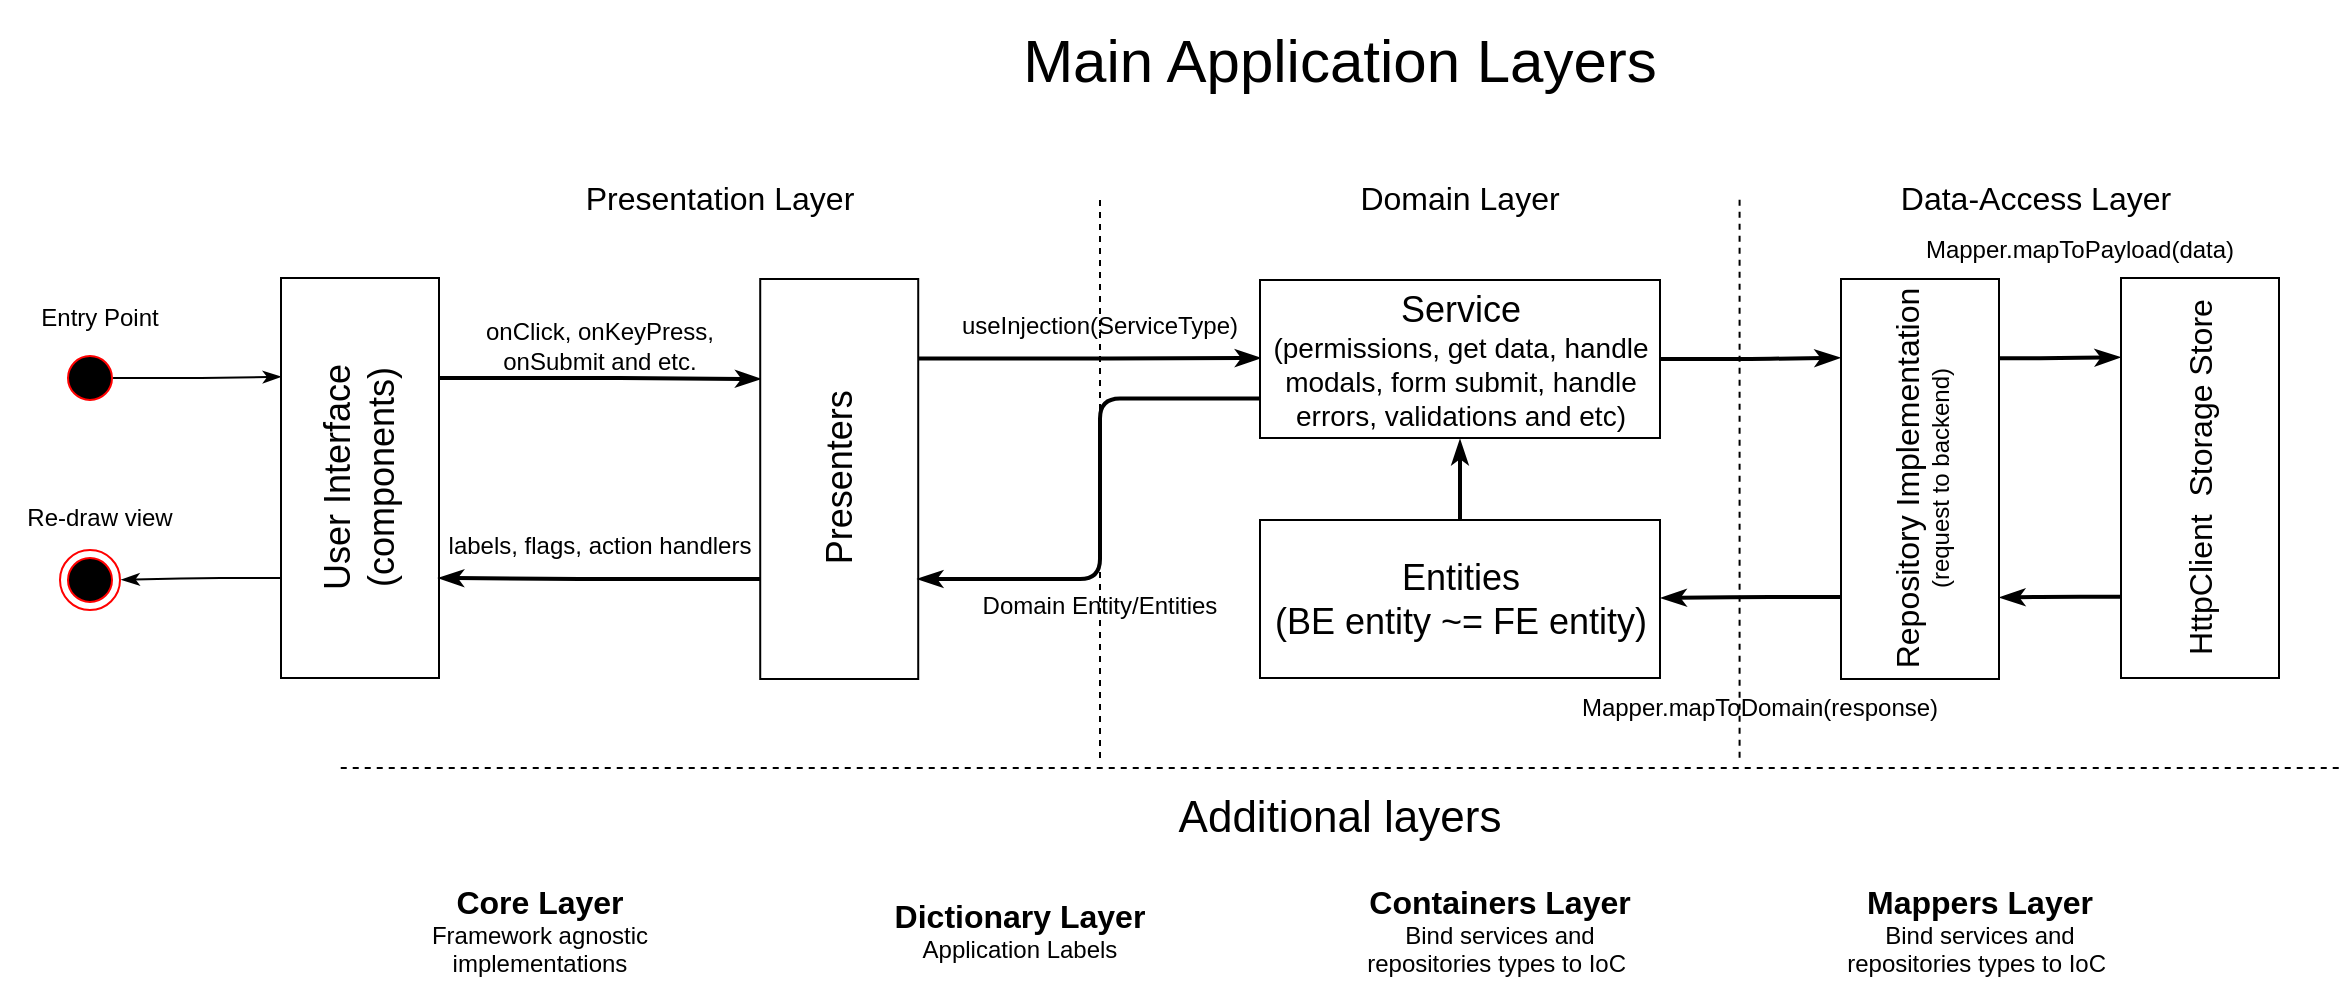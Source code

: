 <mxfile version="16.6.1" type="github">
  <diagram id="C5RBs43oDa-KdzZeNtuy" name="Page-1">
    <mxGraphModel dx="1395" dy="833" grid="1" gridSize="10" guides="1" tooltips="1" connect="1" arrows="1" fold="1" page="1" pageScale="1" pageWidth="1360" pageHeight="560" math="0" shadow="0">
      <root>
        <mxCell id="WIyWlLk6GJQsqaUBKTNV-0" />
        <mxCell id="WIyWlLk6GJQsqaUBKTNV-1" parent="WIyWlLk6GJQsqaUBKTNV-0" />
        <mxCell id="JST6tTWpS_fxi7caz6Xf-43" style="edgeStyle=orthogonalEdgeStyle;orthogonalLoop=1;jettySize=auto;html=1;exitX=0.75;exitY=1;exitDx=0;exitDy=0;entryX=0.75;entryY=0;entryDx=0;entryDy=0;strokeWidth=2;endArrow=classicThin;endFill=1;fontFamily=Helvetica;" parent="WIyWlLk6GJQsqaUBKTNV-1" source="JST6tTWpS_fxi7caz6Xf-26" target="JST6tTWpS_fxi7caz6Xf-27" edge="1">
          <mxGeometry relative="1" as="geometry" />
        </mxCell>
        <mxCell id="JST6tTWpS_fxi7caz6Xf-80" style="edgeStyle=orthogonalEdgeStyle;rounded=1;orthogonalLoop=1;jettySize=auto;html=1;exitX=0.25;exitY=0;exitDx=0;exitDy=0;fontFamily=Helvetica;endArrow=classicThin;endFill=1;entryX=1.024;entryY=0.496;entryDx=0;entryDy=0;entryPerimeter=0;" parent="WIyWlLk6GJQsqaUBKTNV-1" source="JST6tTWpS_fxi7caz6Xf-26" target="JST6tTWpS_fxi7caz6Xf-79" edge="1">
          <mxGeometry relative="1" as="geometry">
            <mxPoint x="60" y="309.667" as="targetPoint" />
          </mxGeometry>
        </mxCell>
        <mxCell id="JST6tTWpS_fxi7caz6Xf-26" value="&lt;font style=&quot;font-size: 18px&quot;&gt;User Interface&lt;br&gt;(components)&lt;br&gt;&lt;/font&gt;" style="html=1;rotation=-90;fontFamily=Helvetica;" parent="WIyWlLk6GJQsqaUBKTNV-1" vertex="1">
          <mxGeometry x="90.0" y="219.5" width="200" height="79" as="geometry" />
        </mxCell>
        <mxCell id="JST6tTWpS_fxi7caz6Xf-44" style="edgeStyle=orthogonalEdgeStyle;orthogonalLoop=1;jettySize=auto;html=1;exitX=0.25;exitY=0;exitDx=0;exitDy=0;entryX=0.25;entryY=1;entryDx=0;entryDy=0;strokeWidth=2;endArrow=classicThin;endFill=1;fontFamily=Helvetica;" parent="WIyWlLk6GJQsqaUBKTNV-1" source="JST6tTWpS_fxi7caz6Xf-27" target="JST6tTWpS_fxi7caz6Xf-26" edge="1">
          <mxGeometry relative="1" as="geometry" />
        </mxCell>
        <mxCell id="JST6tTWpS_fxi7caz6Xf-87" style="edgeStyle=orthogonalEdgeStyle;rounded=1;orthogonalLoop=1;jettySize=auto;html=1;exitX=0.801;exitY=0.997;exitDx=0;exitDy=0;entryX=0;entryY=0.494;entryDx=0;entryDy=0;fontFamily=Helvetica;endArrow=classicThin;endFill=1;strokeWidth=2;exitPerimeter=0;entryPerimeter=0;" parent="WIyWlLk6GJQsqaUBKTNV-1" source="JST6tTWpS_fxi7caz6Xf-27" target="JST6tTWpS_fxi7caz6Xf-37" edge="1">
          <mxGeometry relative="1" as="geometry">
            <Array as="points" />
          </mxGeometry>
        </mxCell>
        <mxCell id="JST6tTWpS_fxi7caz6Xf-27" value="&lt;font style=&quot;font-size: 18px&quot;&gt;Presenters&lt;br&gt;&lt;/font&gt;" style="html=1;rotation=-90;fontFamily=Helvetica;" parent="WIyWlLk6GJQsqaUBKTNV-1" vertex="1">
          <mxGeometry x="329.61" y="220" width="200" height="79" as="geometry" />
        </mxCell>
        <mxCell id="JST6tTWpS_fxi7caz6Xf-36" value="" style="line;strokeWidth=1;fillColor=none;align=left;verticalAlign=middle;spacingTop=-1;spacingLeft=3;spacingRight=3;rotatable=1;labelPosition=right;points=[];portConstraint=eastwest;dashed=1;rotation=90;fontFamily=Helvetica;" parent="WIyWlLk6GJQsqaUBKTNV-1" vertex="1">
          <mxGeometry x="420" y="256" width="280" height="8" as="geometry" />
        </mxCell>
        <mxCell id="JST6tTWpS_fxi7caz6Xf-82" value="" style="edgeStyle=orthogonalEdgeStyle;rounded=1;orthogonalLoop=1;jettySize=auto;html=1;fontFamily=Helvetica;endArrow=classicThin;endFill=1;entryX=0.803;entryY=-0.009;entryDx=0;entryDy=0;entryPerimeter=0;strokeWidth=2;" parent="WIyWlLk6GJQsqaUBKTNV-1" source="JST6tTWpS_fxi7caz6Xf-37" target="JST6tTWpS_fxi7caz6Xf-51" edge="1">
          <mxGeometry relative="1" as="geometry" />
        </mxCell>
        <mxCell id="JST6tTWpS_fxi7caz6Xf-88" style="edgeStyle=orthogonalEdgeStyle;rounded=1;orthogonalLoop=1;jettySize=auto;html=1;exitX=0;exitY=0.75;exitDx=0;exitDy=0;entryX=0.25;entryY=1;entryDx=0;entryDy=0;fontFamily=Helvetica;endArrow=classicThin;endFill=1;strokeWidth=2;" parent="WIyWlLk6GJQsqaUBKTNV-1" source="JST6tTWpS_fxi7caz6Xf-37" target="JST6tTWpS_fxi7caz6Xf-27" edge="1">
          <mxGeometry relative="1" as="geometry">
            <Array as="points">
              <mxPoint x="560" y="219" />
              <mxPoint x="560" y="309" />
            </Array>
          </mxGeometry>
        </mxCell>
        <mxCell id="JST6tTWpS_fxi7caz6Xf-37" value="&lt;font&gt;&lt;font&gt;&lt;span style=&quot;font-size: 18px&quot;&gt;Service&lt;/span&gt;&lt;br&gt;&lt;font style=&quot;font-size: 14px&quot;&gt;(permissions, get data, handle &lt;br&gt;modals, form submit, handle&lt;br&gt;errors, validations and etc)&lt;/font&gt;&lt;/font&gt;&lt;br&gt;&lt;/font&gt;" style="html=1;rotation=0;fontFamily=Helvetica;" parent="WIyWlLk6GJQsqaUBKTNV-1" vertex="1">
          <mxGeometry x="640" y="160" width="200" height="79" as="geometry" />
        </mxCell>
        <mxCell id="JST6tTWpS_fxi7caz6Xf-63" style="edgeStyle=orthogonalEdgeStyle;orthogonalLoop=1;jettySize=auto;html=1;exitX=0.5;exitY=0;exitDx=0;exitDy=0;endArrow=classicThin;endFill=1;strokeWidth=2;entryX=0.5;entryY=1.014;entryDx=0;entryDy=0;entryPerimeter=0;fontFamily=Helvetica;" parent="WIyWlLk6GJQsqaUBKTNV-1" source="JST6tTWpS_fxi7caz6Xf-38" target="JST6tTWpS_fxi7caz6Xf-37" edge="1">
          <mxGeometry relative="1" as="geometry">
            <mxPoint x="740" y="240" as="targetPoint" />
            <Array as="points" />
          </mxGeometry>
        </mxCell>
        <mxCell id="JST6tTWpS_fxi7caz6Xf-38" value="&lt;font style=&quot;font-size: 18px&quot;&gt;Entities&lt;br&gt;(BE entity ~= FE entity)&lt;br&gt;&lt;/font&gt;" style="html=1;rotation=0;fontFamily=Helvetica;" parent="WIyWlLk6GJQsqaUBKTNV-1" vertex="1">
          <mxGeometry x="640" y="280" width="200" height="79" as="geometry" />
        </mxCell>
        <mxCell id="JST6tTWpS_fxi7caz6Xf-40" value="" style="line;strokeWidth=1;fillColor=none;align=left;verticalAlign=middle;spacingTop=-1;spacingLeft=3;spacingRight=3;rotatable=1;labelPosition=right;points=[];portConstraint=eastwest;dashed=1;rotation=90;fontFamily=Helvetica;" parent="WIyWlLk6GJQsqaUBKTNV-1" vertex="1">
          <mxGeometry x="739.79" y="255.91" width="280" height="8" as="geometry" />
        </mxCell>
        <mxCell id="JST6tTWpS_fxi7caz6Xf-70" style="edgeStyle=orthogonalEdgeStyle;orthogonalLoop=1;jettySize=auto;html=1;exitX=0.802;exitY=1.006;exitDx=0;exitDy=0;endArrow=classicThin;endFill=1;strokeWidth=2;exitPerimeter=0;entryX=0.802;entryY=-0.008;entryDx=0;entryDy=0;entryPerimeter=0;fontFamily=Helvetica;" parent="WIyWlLk6GJQsqaUBKTNV-1" source="JST6tTWpS_fxi7caz6Xf-51" target="JST6tTWpS_fxi7caz6Xf-67" edge="1">
          <mxGeometry relative="1" as="geometry">
            <mxPoint x="1029.79" y="210.41" as="targetPoint" />
          </mxGeometry>
        </mxCell>
        <mxCell id="JST6tTWpS_fxi7caz6Xf-84" style="edgeStyle=orthogonalEdgeStyle;rounded=1;orthogonalLoop=1;jettySize=auto;html=1;exitX=0.205;exitY=-0.001;exitDx=0;exitDy=0;entryX=1.004;entryY=0.494;entryDx=0;entryDy=0;fontFamily=Helvetica;endArrow=classicThin;endFill=1;strokeWidth=2;exitPerimeter=0;entryPerimeter=0;" parent="WIyWlLk6GJQsqaUBKTNV-1" source="JST6tTWpS_fxi7caz6Xf-51" target="JST6tTWpS_fxi7caz6Xf-38" edge="1">
          <mxGeometry relative="1" as="geometry" />
        </mxCell>
        <mxCell id="JST6tTWpS_fxi7caz6Xf-51" value="&lt;font&gt;&lt;font style=&quot;font-size: 16px&quot;&gt;Repository Implementation&lt;br&gt;&lt;/font&gt;(request to backend)&lt;br&gt;&lt;/font&gt;" style="html=1;rotation=-90;fontFamily=Helvetica;" parent="WIyWlLk6GJQsqaUBKTNV-1" vertex="1">
          <mxGeometry x="870" y="220" width="200" height="79" as="geometry" />
        </mxCell>
        <mxCell id="JST6tTWpS_fxi7caz6Xf-71" style="edgeStyle=orthogonalEdgeStyle;orthogonalLoop=1;jettySize=auto;html=1;endArrow=classicThin;endFill=1;strokeWidth=2;exitX=0.203;exitY=0.008;exitDx=0;exitDy=0;exitPerimeter=0;fontFamily=Helvetica;entryX=0.204;entryY=1.008;entryDx=0;entryDy=0;entryPerimeter=0;" parent="WIyWlLk6GJQsqaUBKTNV-1" source="JST6tTWpS_fxi7caz6Xf-67" edge="1" target="JST6tTWpS_fxi7caz6Xf-51">
          <mxGeometry relative="1" as="geometry">
            <mxPoint x="1039.79" y="319.41" as="sourcePoint" />
            <mxPoint x="1020" y="319" as="targetPoint" />
          </mxGeometry>
        </mxCell>
        <mxCell id="JST6tTWpS_fxi7caz6Xf-67" value="&lt;font&gt;&lt;span style=&quot;font-size: 16px&quot;&gt;HttpClient&amp;nbsp; Storage Store&lt;/span&gt;&lt;br&gt;&lt;/font&gt;" style="html=1;rotation=-90;fontFamily=Helvetica;" parent="WIyWlLk6GJQsqaUBKTNV-1" vertex="1">
          <mxGeometry x="1010" y="219.5" width="200" height="79" as="geometry" />
        </mxCell>
        <mxCell id="JST6tTWpS_fxi7caz6Xf-73" value="&lt;font style=&quot;font-size: 30px&quot;&gt;Main Application Layers&lt;/font&gt;" style="text;html=1;strokeColor=none;fillColor=none;align=center;verticalAlign=middle;whiteSpace=wrap;rounded=0;fontFamily=Helvetica;" parent="WIyWlLk6GJQsqaUBKTNV-1" vertex="1">
          <mxGeometry x="180" y="20" width="1000" height="60" as="geometry" />
        </mxCell>
        <mxCell id="JST6tTWpS_fxi7caz6Xf-77" value="" style="edgeStyle=orthogonalEdgeStyle;rounded=1;orthogonalLoop=1;jettySize=auto;html=1;fontFamily=Helvetica;endArrow=classicThin;endFill=1;entryX=0.753;entryY=0;entryDx=0;entryDy=0;entryPerimeter=0;exitX=0.884;exitY=0.499;exitDx=0;exitDy=0;exitPerimeter=0;" parent="WIyWlLk6GJQsqaUBKTNV-1" source="JST6tTWpS_fxi7caz6Xf-74" target="JST6tTWpS_fxi7caz6Xf-26" edge="1">
          <mxGeometry relative="1" as="geometry">
            <mxPoint x="119" y="209" as="targetPoint" />
            <Array as="points" />
          </mxGeometry>
        </mxCell>
        <mxCell id="JST6tTWpS_fxi7caz6Xf-74" value="" style="ellipse;html=1;shape=startState;fillColor=#000000;strokeColor=#ff0000;fontFamily=Helvetica;" parent="WIyWlLk6GJQsqaUBKTNV-1" vertex="1">
          <mxGeometry x="40" y="194" width="30" height="30" as="geometry" />
        </mxCell>
        <mxCell id="JST6tTWpS_fxi7caz6Xf-79" value="" style="ellipse;html=1;shape=endState;fillColor=#000000;strokeColor=#ff0000;fontFamily=Helvetica;" parent="WIyWlLk6GJQsqaUBKTNV-1" vertex="1">
          <mxGeometry x="40" y="295" width="30" height="30" as="geometry" />
        </mxCell>
        <mxCell id="JST6tTWpS_fxi7caz6Xf-89" value="&lt;span style=&quot;font-size: 16px&quot;&gt;Domain Layer&lt;/span&gt;" style="text;html=1;strokeColor=none;fillColor=none;align=center;verticalAlign=middle;whiteSpace=wrap;rounded=0;fontFamily=Helvetica;" parent="WIyWlLk6GJQsqaUBKTNV-1" vertex="1">
          <mxGeometry x="640" y="109" width="200" height="20" as="geometry" />
        </mxCell>
        <mxCell id="JST6tTWpS_fxi7caz6Xf-90" value="&lt;span style=&quot;font-size: 16px&quot;&gt;Data-Access Layer&lt;/span&gt;" style="text;html=1;strokeColor=none;fillColor=none;align=center;verticalAlign=middle;whiteSpace=wrap;rounded=0;fontFamily=Helvetica;" parent="WIyWlLk6GJQsqaUBKTNV-1" vertex="1">
          <mxGeometry x="928" y="109" width="200" height="20" as="geometry" />
        </mxCell>
        <mxCell id="JST6tTWpS_fxi7caz6Xf-91" value="&lt;span style=&quot;font-size: 16px&quot;&gt;Presentation Layer&lt;/span&gt;" style="text;html=1;strokeColor=none;fillColor=none;align=center;verticalAlign=middle;whiteSpace=wrap;rounded=0;fontFamily=Helvetica;" parent="WIyWlLk6GJQsqaUBKTNV-1" vertex="1">
          <mxGeometry x="270" y="109" width="200" height="20" as="geometry" />
        </mxCell>
        <mxCell id="RyAR8tmDYEr4ZpSLiR7l-0" value="useInjection(ServiceType)" style="text;html=1;strokeColor=none;fillColor=none;align=center;verticalAlign=middle;whiteSpace=wrap;rounded=0;" vertex="1" parent="WIyWlLk6GJQsqaUBKTNV-1">
          <mxGeometry x="480" y="168" width="160" height="30" as="geometry" />
        </mxCell>
        <mxCell id="RyAR8tmDYEr4ZpSLiR7l-1" value="Mapper.mapToDomain(response)" style="text;html=1;strokeColor=none;fillColor=none;align=center;verticalAlign=middle;whiteSpace=wrap;rounded=0;" vertex="1" parent="WIyWlLk6GJQsqaUBKTNV-1">
          <mxGeometry x="800" y="359" width="180" height="30" as="geometry" />
        </mxCell>
        <mxCell id="RyAR8tmDYEr4ZpSLiR7l-2" value="Mapper.mapToPayload(data)" style="text;html=1;strokeColor=none;fillColor=none;align=center;verticalAlign=middle;whiteSpace=wrap;rounded=0;" vertex="1" parent="WIyWlLk6GJQsqaUBKTNV-1">
          <mxGeometry x="970" y="130" width="160" height="30" as="geometry" />
        </mxCell>
        <mxCell id="RyAR8tmDYEr4ZpSLiR7l-5" value="onClick, onKeyPress, onSubmit and etc." style="text;html=1;strokeColor=none;fillColor=none;align=center;verticalAlign=middle;whiteSpace=wrap;rounded=0;" vertex="1" parent="WIyWlLk6GJQsqaUBKTNV-1">
          <mxGeometry x="230" y="178" width="160" height="30" as="geometry" />
        </mxCell>
        <mxCell id="RyAR8tmDYEr4ZpSLiR7l-6" value="labels, flags, action handlers" style="text;html=1;strokeColor=none;fillColor=none;align=center;verticalAlign=middle;whiteSpace=wrap;rounded=0;" vertex="1" parent="WIyWlLk6GJQsqaUBKTNV-1">
          <mxGeometry x="230" y="277.5" width="160" height="30" as="geometry" />
        </mxCell>
        <mxCell id="RyAR8tmDYEr4ZpSLiR7l-7" value="Domain Entity/Entities" style="text;html=1;strokeColor=none;fillColor=none;align=center;verticalAlign=middle;whiteSpace=wrap;rounded=0;" vertex="1" parent="WIyWlLk6GJQsqaUBKTNV-1">
          <mxGeometry x="480" y="307.5" width="160" height="30" as="geometry" />
        </mxCell>
        <mxCell id="RyAR8tmDYEr4ZpSLiR7l-8" value="Entry Point" style="text;html=1;strokeColor=none;fillColor=none;align=center;verticalAlign=middle;whiteSpace=wrap;rounded=0;" vertex="1" parent="WIyWlLk6GJQsqaUBKTNV-1">
          <mxGeometry x="10" y="164" width="100" height="30" as="geometry" />
        </mxCell>
        <mxCell id="RyAR8tmDYEr4ZpSLiR7l-9" value="Re-draw view" style="text;html=1;strokeColor=none;fillColor=none;align=center;verticalAlign=middle;whiteSpace=wrap;rounded=0;" vertex="1" parent="WIyWlLk6GJQsqaUBKTNV-1">
          <mxGeometry x="10" y="264" width="100" height="30" as="geometry" />
        </mxCell>
        <mxCell id="RyAR8tmDYEr4ZpSLiR7l-12" value="" style="line;strokeWidth=1;fillColor=none;align=left;verticalAlign=middle;spacingTop=-1;spacingLeft=3;spacingRight=3;rotatable=1;labelPosition=right;points=[];portConstraint=eastwest;dashed=1;rotation=-180;fontFamily=Helvetica;" vertex="1" parent="WIyWlLk6GJQsqaUBKTNV-1">
          <mxGeometry x="179.79" y="400" width="999.58" height="8" as="geometry" />
        </mxCell>
        <mxCell id="RyAR8tmDYEr4ZpSLiR7l-25" value="&lt;font style=&quot;font-size: 22px&quot;&gt;Additional layers&lt;/font&gt;" style="text;html=1;strokeColor=none;fillColor=none;align=center;verticalAlign=middle;whiteSpace=wrap;rounded=0;fontFamily=Helvetica;" vertex="1" parent="WIyWlLk6GJQsqaUBKTNV-1">
          <mxGeometry x="180" y="408" width="1000" height="42" as="geometry" />
        </mxCell>
        <mxCell id="RyAR8tmDYEr4ZpSLiR7l-26" value="&lt;b&gt;&lt;font style=&quot;font-size: 16px&quot;&gt;Core Layer&lt;/font&gt;&lt;/b&gt;&lt;br&gt;Framework agnostic&lt;br&gt;implementations" style="text;html=1;strokeColor=none;fillColor=none;align=center;verticalAlign=middle;whiteSpace=wrap;rounded=0;" vertex="1" parent="WIyWlLk6GJQsqaUBKTNV-1">
          <mxGeometry x="200" y="450" width="160" height="70" as="geometry" />
        </mxCell>
        <mxCell id="RyAR8tmDYEr4ZpSLiR7l-27" value="&lt;b&gt;&lt;font style=&quot;font-size: 16px&quot;&gt;Dictionary Layer&lt;/font&gt;&lt;/b&gt;&lt;br&gt;Application Labels" style="text;html=1;strokeColor=none;fillColor=none;align=center;verticalAlign=middle;whiteSpace=wrap;rounded=0;" vertex="1" parent="WIyWlLk6GJQsqaUBKTNV-1">
          <mxGeometry x="440" y="450" width="160" height="70" as="geometry" />
        </mxCell>
        <mxCell id="RyAR8tmDYEr4ZpSLiR7l-28" value="&lt;b&gt;&lt;font style=&quot;font-size: 16px&quot;&gt;Containers Layer&lt;/font&gt;&lt;/b&gt;&lt;br&gt;Bind services and repositories types to IoC&amp;nbsp;" style="text;html=1;strokeColor=none;fillColor=none;align=center;verticalAlign=middle;whiteSpace=wrap;rounded=0;" vertex="1" parent="WIyWlLk6GJQsqaUBKTNV-1">
          <mxGeometry x="680" y="450" width="160" height="70" as="geometry" />
        </mxCell>
        <mxCell id="RyAR8tmDYEr4ZpSLiR7l-29" value="&lt;b&gt;&lt;font style=&quot;font-size: 16px&quot;&gt;Mappers Layer&lt;/font&gt;&lt;/b&gt;&lt;br&gt;Bind services and repositories types to IoC&amp;nbsp;" style="text;html=1;strokeColor=none;fillColor=none;align=center;verticalAlign=middle;whiteSpace=wrap;rounded=0;" vertex="1" parent="WIyWlLk6GJQsqaUBKTNV-1">
          <mxGeometry x="920" y="450" width="160" height="70" as="geometry" />
        </mxCell>
      </root>
    </mxGraphModel>
  </diagram>
</mxfile>

